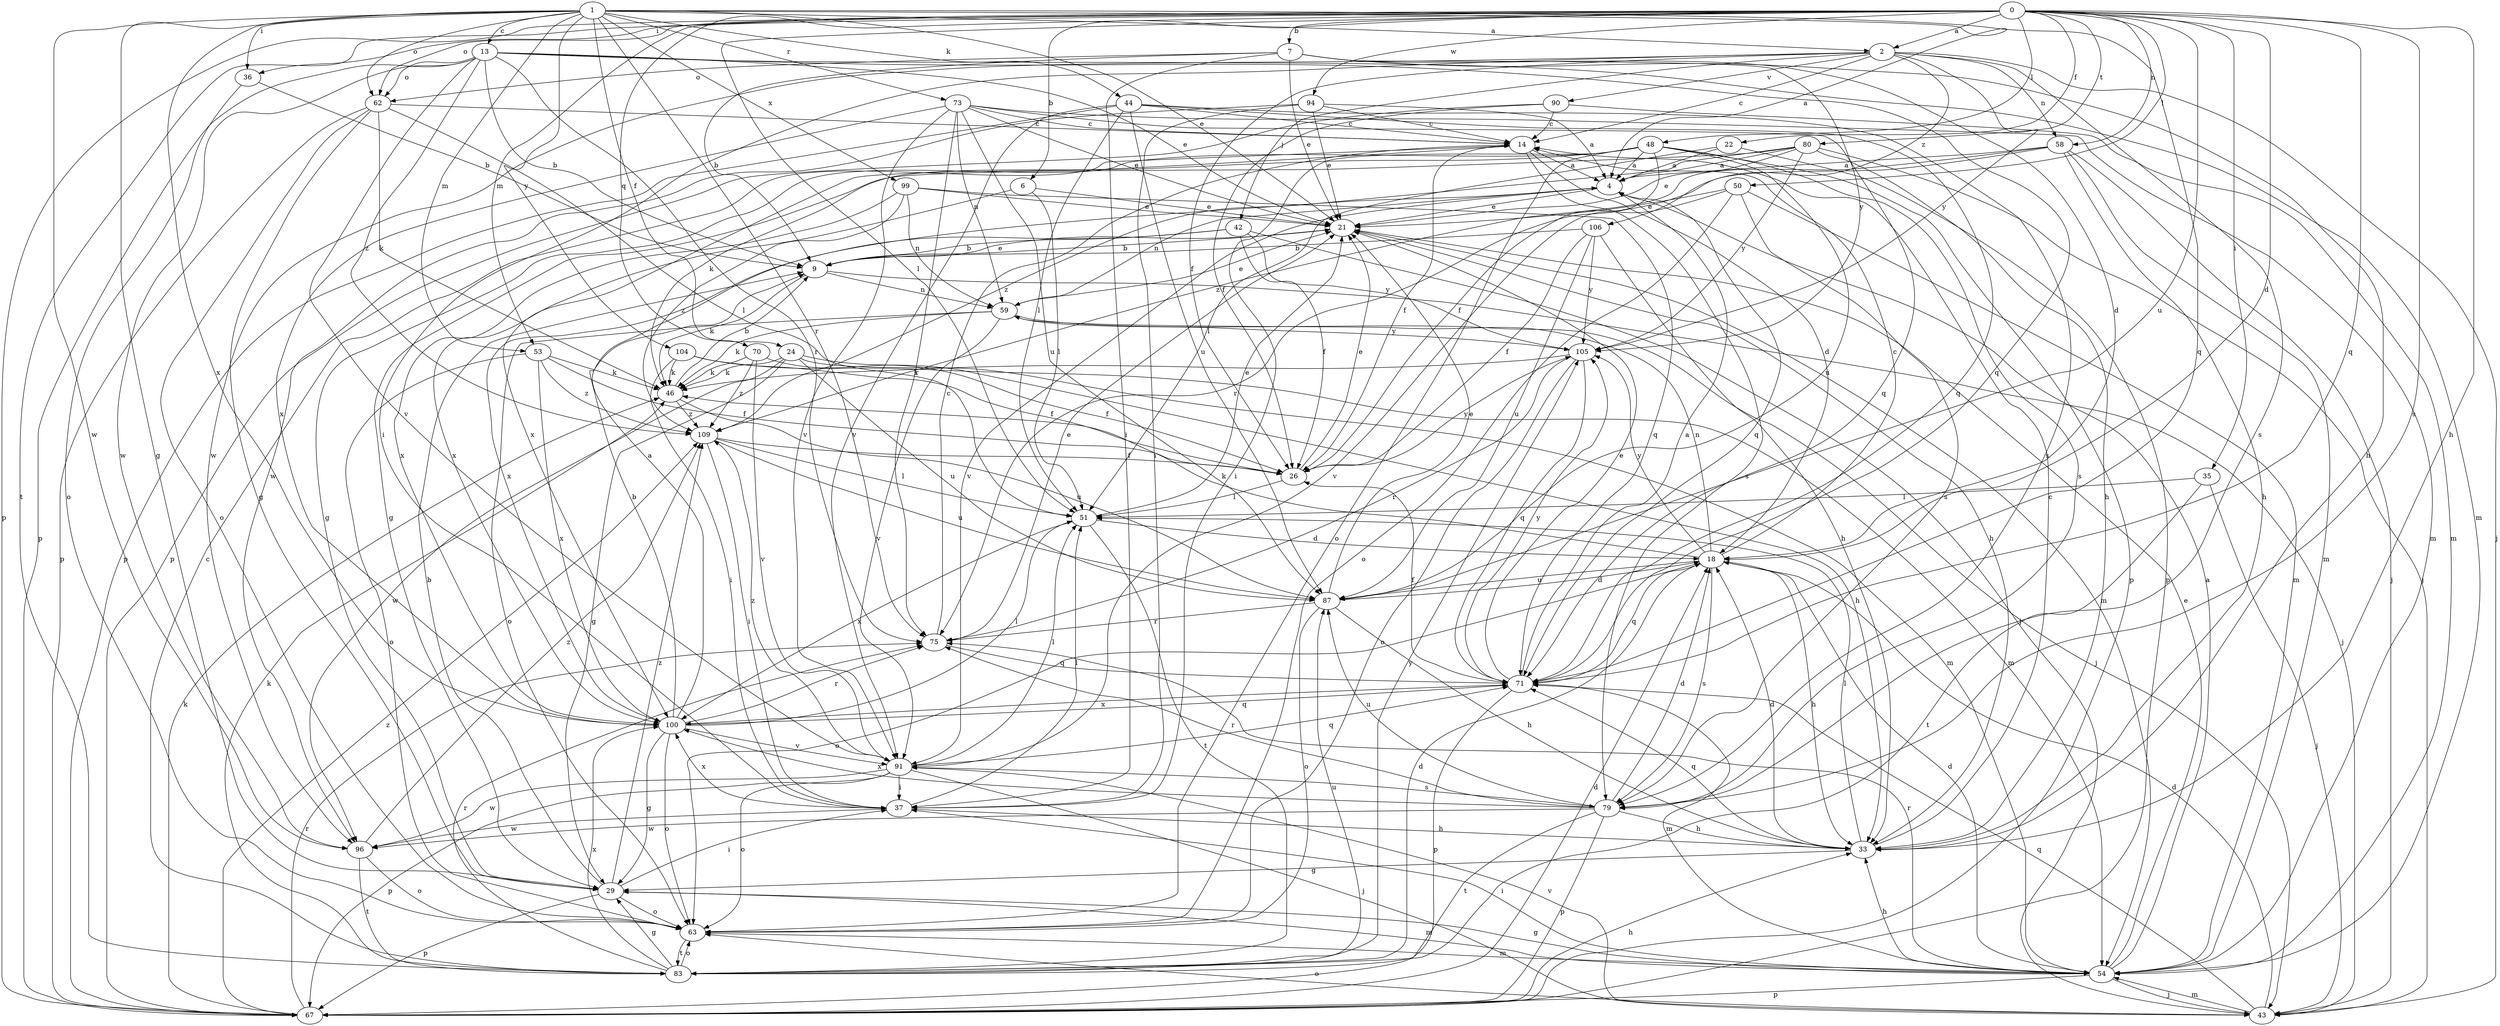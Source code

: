 strict digraph  {
0;
1;
2;
4;
6;
7;
9;
13;
14;
18;
21;
22;
24;
26;
29;
33;
35;
36;
37;
42;
43;
44;
46;
48;
50;
51;
53;
54;
58;
59;
62;
63;
67;
70;
71;
73;
75;
79;
80;
83;
87;
90;
91;
94;
96;
99;
100;
104;
105;
106;
109;
0 -> 2  [label=a];
0 -> 6  [label=b];
0 -> 7  [label=b];
0 -> 18  [label=d];
0 -> 22  [label=f];
0 -> 33  [label=h];
0 -> 35  [label=i];
0 -> 36  [label=i];
0 -> 48  [label=l];
0 -> 50  [label=l];
0 -> 51  [label=l];
0 -> 53  [label=m];
0 -> 58  [label=n];
0 -> 62  [label=o];
0 -> 67  [label=p];
0 -> 70  [label=q];
0 -> 71  [label=q];
0 -> 79  [label=s];
0 -> 80  [label=t];
0 -> 83  [label=t];
0 -> 87  [label=u];
0 -> 94  [label=w];
1 -> 2  [label=a];
1 -> 4  [label=a];
1 -> 13  [label=c];
1 -> 21  [label=e];
1 -> 24  [label=f];
1 -> 29  [label=g];
1 -> 36  [label=i];
1 -> 44  [label=k];
1 -> 53  [label=m];
1 -> 62  [label=o];
1 -> 71  [label=q];
1 -> 73  [label=r];
1 -> 75  [label=r];
1 -> 96  [label=w];
1 -> 99  [label=x];
1 -> 100  [label=x];
1 -> 104  [label=y];
2 -> 14  [label=c];
2 -> 26  [label=f];
2 -> 37  [label=i];
2 -> 42  [label=j];
2 -> 43  [label=j];
2 -> 58  [label=n];
2 -> 79  [label=s];
2 -> 90  [label=v];
2 -> 96  [label=w];
2 -> 105  [label=y];
2 -> 106  [label=z];
4 -> 21  [label=e];
4 -> 59  [label=n];
4 -> 71  [label=q];
4 -> 91  [label=v];
6 -> 21  [label=e];
6 -> 51  [label=l];
6 -> 100  [label=x];
7 -> 9  [label=b];
7 -> 18  [label=d];
7 -> 21  [label=e];
7 -> 33  [label=h];
7 -> 37  [label=i];
7 -> 62  [label=o];
7 -> 105  [label=y];
9 -> 21  [label=e];
9 -> 43  [label=j];
9 -> 46  [label=k];
9 -> 59  [label=n];
13 -> 9  [label=b];
13 -> 21  [label=e];
13 -> 54  [label=m];
13 -> 62  [label=o];
13 -> 67  [label=p];
13 -> 71  [label=q];
13 -> 75  [label=r];
13 -> 91  [label=v];
13 -> 96  [label=w];
13 -> 109  [label=z];
14 -> 4  [label=a];
14 -> 18  [label=d];
14 -> 26  [label=f];
14 -> 46  [label=k];
14 -> 79  [label=s];
18 -> 14  [label=c];
18 -> 33  [label=h];
18 -> 46  [label=k];
18 -> 59  [label=n];
18 -> 63  [label=o];
18 -> 71  [label=q];
18 -> 79  [label=s];
18 -> 87  [label=u];
18 -> 105  [label=y];
21 -> 9  [label=b];
21 -> 33  [label=h];
21 -> 54  [label=m];
22 -> 4  [label=a];
22 -> 51  [label=l];
22 -> 67  [label=p];
24 -> 29  [label=g];
24 -> 33  [label=h];
24 -> 46  [label=k];
24 -> 54  [label=m];
24 -> 87  [label=u];
24 -> 96  [label=w];
26 -> 21  [label=e];
26 -> 51  [label=l];
26 -> 105  [label=y];
29 -> 9  [label=b];
29 -> 37  [label=i];
29 -> 54  [label=m];
29 -> 63  [label=o];
29 -> 67  [label=p];
29 -> 109  [label=z];
33 -> 14  [label=c];
33 -> 18  [label=d];
33 -> 29  [label=g];
33 -> 51  [label=l];
33 -> 71  [label=q];
35 -> 43  [label=j];
35 -> 51  [label=l];
35 -> 83  [label=t];
36 -> 9  [label=b];
36 -> 63  [label=o];
37 -> 33  [label=h];
37 -> 51  [label=l];
37 -> 96  [label=w];
37 -> 100  [label=x];
42 -> 9  [label=b];
42 -> 26  [label=f];
42 -> 43  [label=j];
42 -> 100  [label=x];
42 -> 105  [label=y];
43 -> 18  [label=d];
43 -> 54  [label=m];
43 -> 63  [label=o];
43 -> 71  [label=q];
43 -> 91  [label=v];
44 -> 14  [label=c];
44 -> 51  [label=l];
44 -> 67  [label=p];
44 -> 71  [label=q];
44 -> 79  [label=s];
44 -> 87  [label=u];
44 -> 91  [label=v];
46 -> 9  [label=b];
46 -> 87  [label=u];
46 -> 109  [label=z];
48 -> 4  [label=a];
48 -> 26  [label=f];
48 -> 29  [label=g];
48 -> 37  [label=i];
48 -> 63  [label=o];
48 -> 67  [label=p];
48 -> 79  [label=s];
48 -> 87  [label=u];
48 -> 100  [label=x];
50 -> 21  [label=e];
50 -> 54  [label=m];
50 -> 63  [label=o];
50 -> 79  [label=s];
50 -> 91  [label=v];
51 -> 18  [label=d];
51 -> 21  [label=e];
51 -> 83  [label=t];
51 -> 100  [label=x];
53 -> 26  [label=f];
53 -> 46  [label=k];
53 -> 63  [label=o];
53 -> 100  [label=x];
53 -> 109  [label=z];
54 -> 4  [label=a];
54 -> 18  [label=d];
54 -> 21  [label=e];
54 -> 29  [label=g];
54 -> 33  [label=h];
54 -> 37  [label=i];
54 -> 43  [label=j];
54 -> 67  [label=p];
54 -> 75  [label=r];
58 -> 4  [label=a];
58 -> 33  [label=h];
58 -> 43  [label=j];
58 -> 54  [label=m];
58 -> 75  [label=r];
58 -> 109  [label=z];
59 -> 21  [label=e];
59 -> 43  [label=j];
59 -> 46  [label=k];
59 -> 63  [label=o];
59 -> 91  [label=v];
59 -> 105  [label=y];
62 -> 14  [label=c];
62 -> 29  [label=g];
62 -> 46  [label=k];
62 -> 51  [label=l];
62 -> 63  [label=o];
62 -> 67  [label=p];
63 -> 54  [label=m];
63 -> 83  [label=t];
67 -> 18  [label=d];
67 -> 33  [label=h];
67 -> 46  [label=k];
67 -> 75  [label=r];
67 -> 109  [label=z];
70 -> 26  [label=f];
70 -> 46  [label=k];
70 -> 91  [label=v];
70 -> 109  [label=z];
71 -> 4  [label=a];
71 -> 21  [label=e];
71 -> 26  [label=f];
71 -> 54  [label=m];
71 -> 67  [label=p];
71 -> 100  [label=x];
71 -> 105  [label=y];
73 -> 14  [label=c];
73 -> 21  [label=e];
73 -> 54  [label=m];
73 -> 59  [label=n];
73 -> 71  [label=q];
73 -> 75  [label=r];
73 -> 87  [label=u];
73 -> 91  [label=v];
73 -> 100  [label=x];
75 -> 14  [label=c];
75 -> 21  [label=e];
75 -> 71  [label=q];
79 -> 18  [label=d];
79 -> 33  [label=h];
79 -> 67  [label=p];
79 -> 75  [label=r];
79 -> 83  [label=t];
79 -> 87  [label=u];
79 -> 96  [label=w];
79 -> 100  [label=x];
80 -> 4  [label=a];
80 -> 21  [label=e];
80 -> 29  [label=g];
80 -> 33  [label=h];
80 -> 43  [label=j];
80 -> 105  [label=y];
80 -> 109  [label=z];
83 -> 14  [label=c];
83 -> 18  [label=d];
83 -> 29  [label=g];
83 -> 46  [label=k];
83 -> 63  [label=o];
83 -> 75  [label=r];
83 -> 87  [label=u];
83 -> 100  [label=x];
83 -> 105  [label=y];
87 -> 18  [label=d];
87 -> 21  [label=e];
87 -> 33  [label=h];
87 -> 63  [label=o];
87 -> 75  [label=r];
90 -> 14  [label=c];
90 -> 26  [label=f];
90 -> 54  [label=m];
90 -> 67  [label=p];
91 -> 37  [label=i];
91 -> 43  [label=j];
91 -> 51  [label=l];
91 -> 63  [label=o];
91 -> 67  [label=p];
91 -> 71  [label=q];
91 -> 79  [label=s];
91 -> 96  [label=w];
91 -> 109  [label=z];
94 -> 4  [label=a];
94 -> 14  [label=c];
94 -> 21  [label=e];
94 -> 37  [label=i];
94 -> 96  [label=w];
96 -> 63  [label=o];
96 -> 83  [label=t];
96 -> 109  [label=z];
99 -> 21  [label=e];
99 -> 59  [label=n];
99 -> 71  [label=q];
99 -> 100  [label=x];
99 -> 109  [label=z];
100 -> 4  [label=a];
100 -> 9  [label=b];
100 -> 29  [label=g];
100 -> 51  [label=l];
100 -> 63  [label=o];
100 -> 71  [label=q];
100 -> 75  [label=r];
100 -> 91  [label=v];
104 -> 26  [label=f];
104 -> 37  [label=i];
104 -> 46  [label=k];
104 -> 54  [label=m];
105 -> 46  [label=k];
105 -> 63  [label=o];
105 -> 71  [label=q];
105 -> 75  [label=r];
106 -> 9  [label=b];
106 -> 26  [label=f];
106 -> 33  [label=h];
106 -> 87  [label=u];
106 -> 105  [label=y];
109 -> 26  [label=f];
109 -> 37  [label=i];
109 -> 51  [label=l];
109 -> 87  [label=u];
}
